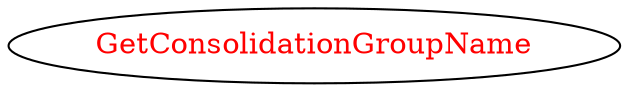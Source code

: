 digraph dependencyGraph {
 concentrate=true;
 ranksep="2.0";
 rankdir="LR"; 
 splines="ortho";
"GetConsolidationGroupName" [fontcolor="red"];
}